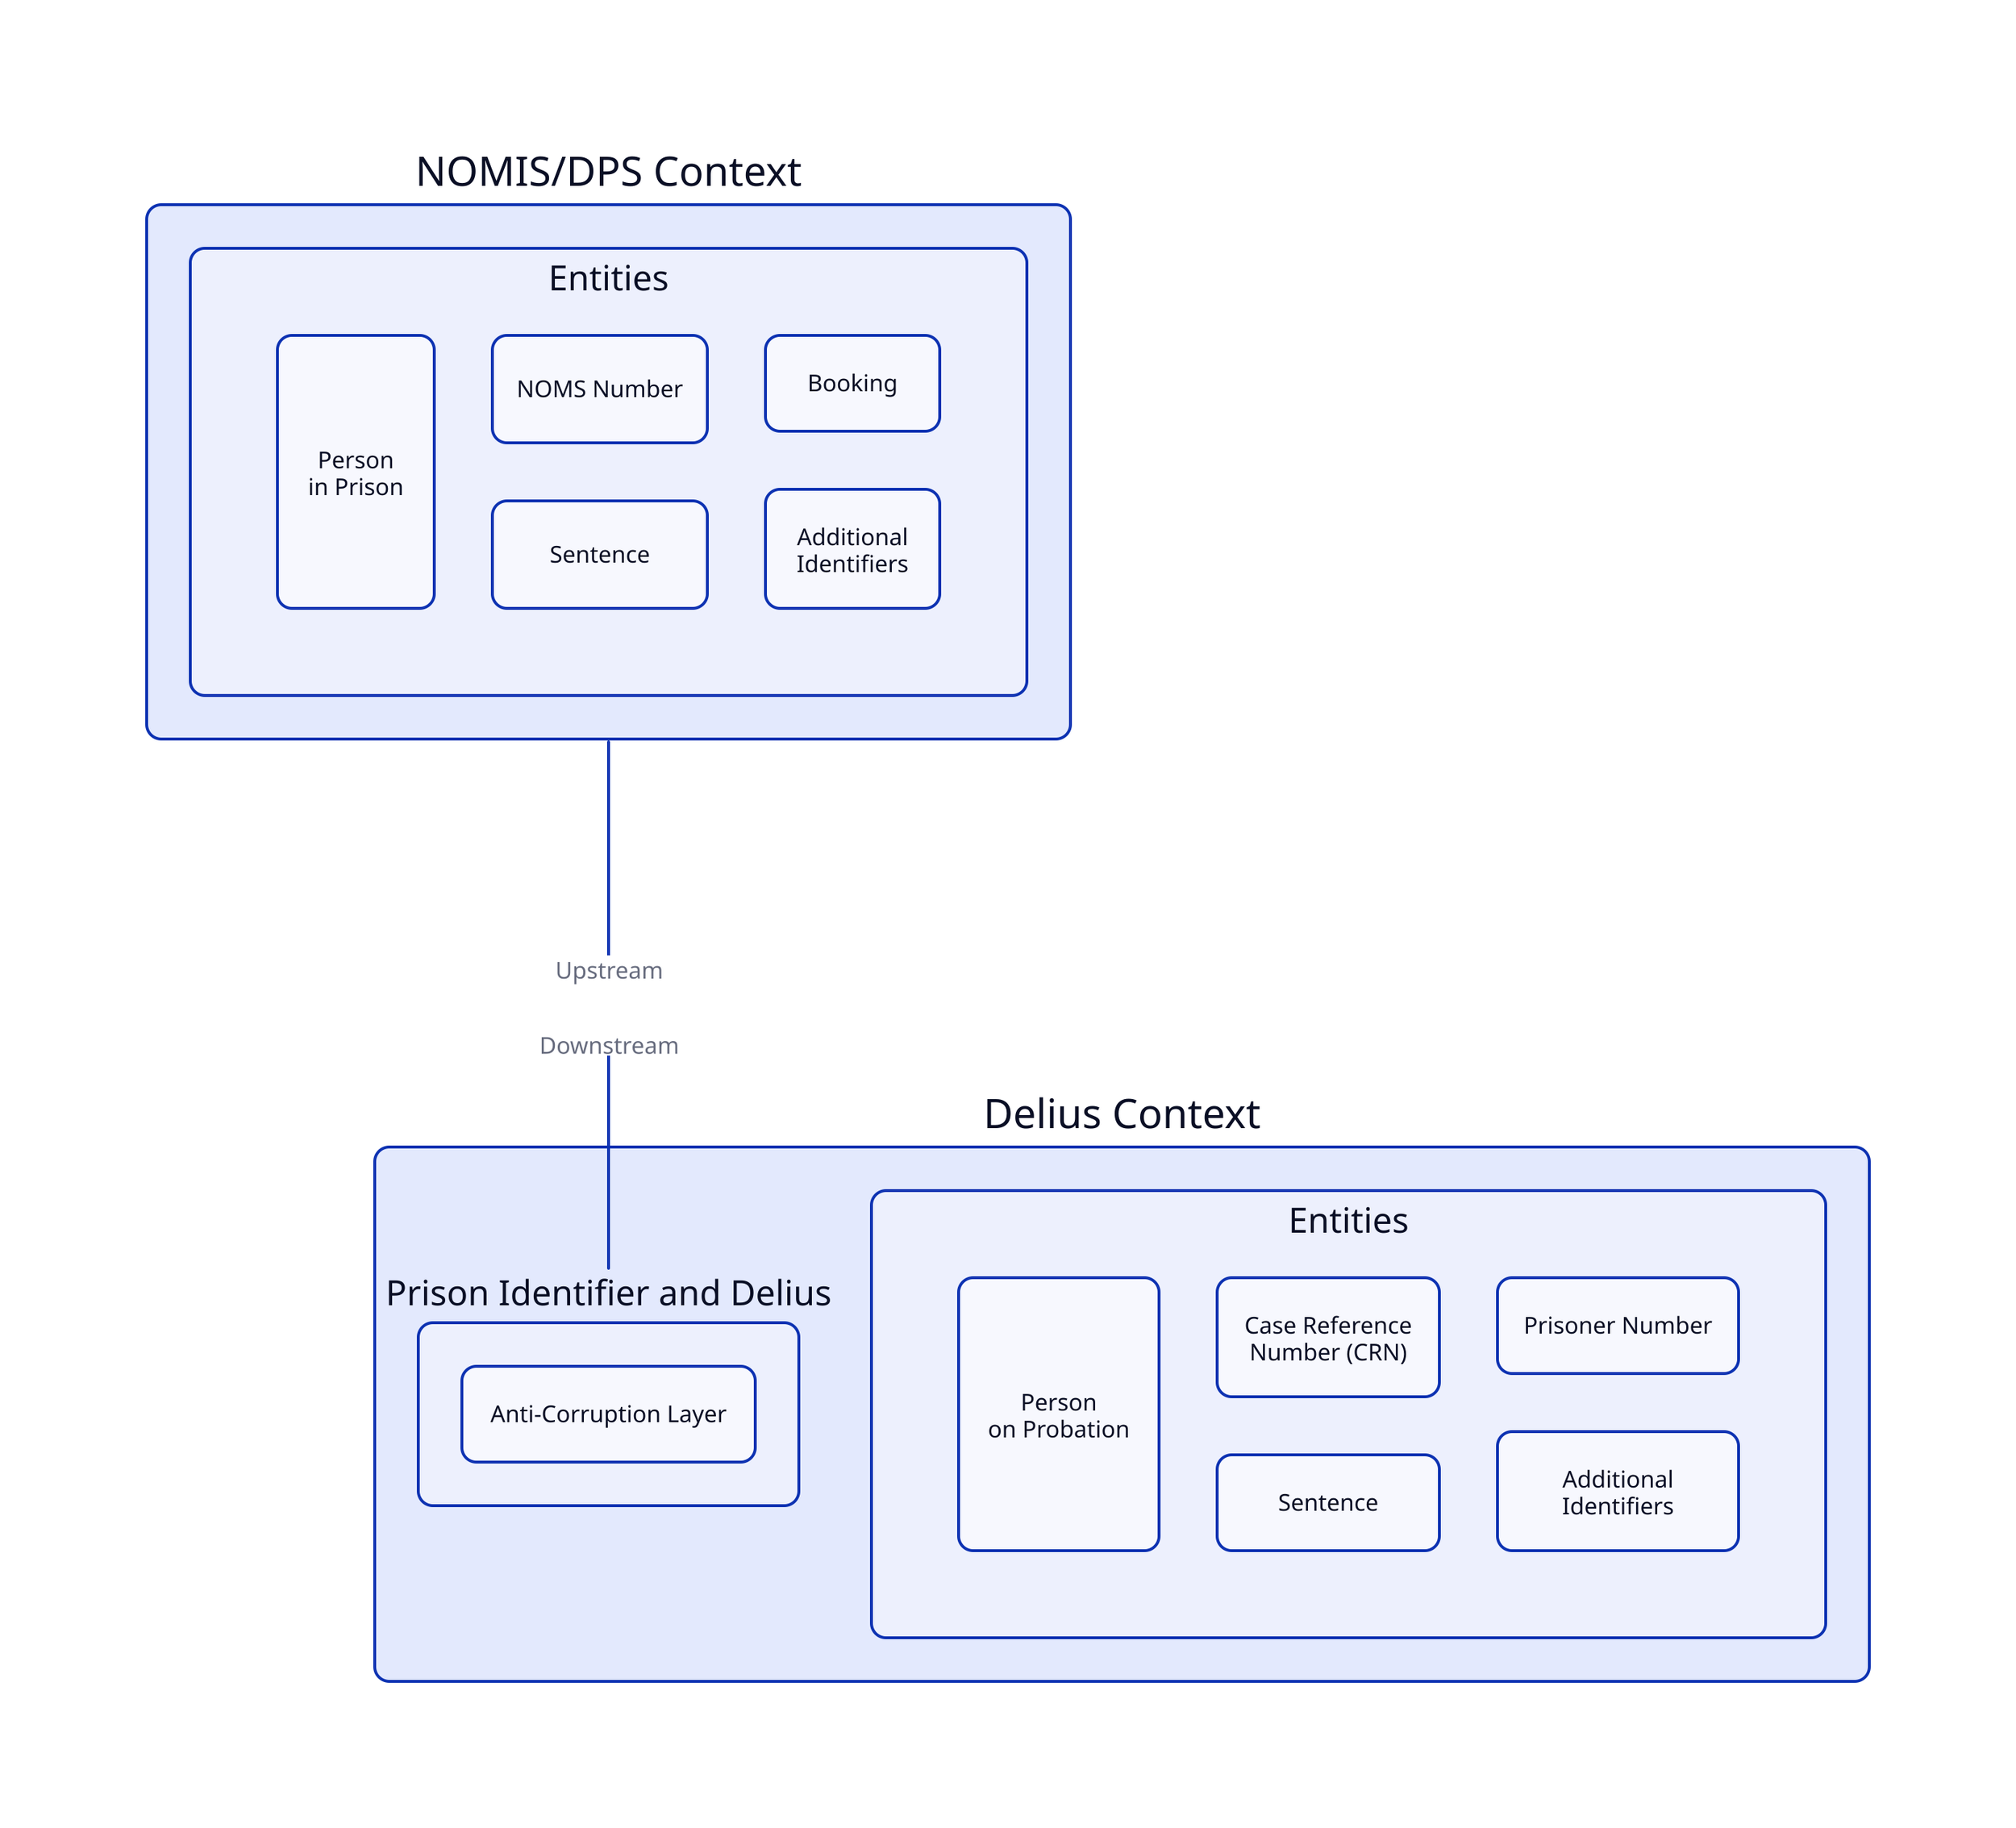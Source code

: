 

context-nomis: NOMIS/DPS Context {

  entities: Entities {
    grid-columns: 3
    pip: Person\nin Prison
    noms-number: NOMS Number
    sentence: Sentence
    booking: Booking
    identifiers: Additional\nIdentifiers
  }
}

context-delius: Delius Context {
  style.stroke-width: 8

  interface: Prison Identifier and Delius {
    type: Anti-Corruption Layer
  }

  entities: Entities {
    grid-columns: 3
    pop: Person\non Probation
    crn: Case Reference\nNumber (CRN)
    sentence: Sentence
    prison_number: Prisoner Number
    identifiers: Additional\nIdentifiers
  }
}

context-nomis--context-delius.interface: Upstream\n\n\nDownstream

# Styles

style {
  fill: "#ffffff"
}

** {
  style {
    border-radius: 10
    stroke-width: 2
  }
}
